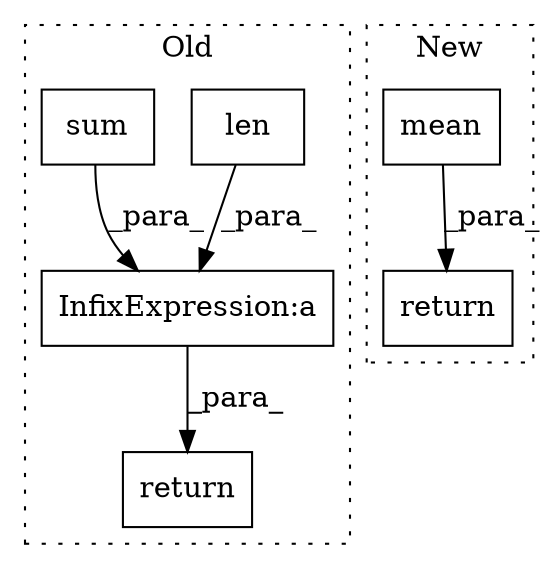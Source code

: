 digraph G {
subgraph cluster0 {
1 [label="len" a="32" s="6970,6991" l="4,1" shape="box"];
3 [label="InfixExpression:a" a="27" s="6967" l="3" shape="box"];
4 [label="return" a="41" s="6829" l="7" shape="box"];
6 [label="sum" a="32" s="6837,6972" l="15,-5" shape="box"];
label = "Old";
style="dotted";
}
subgraph cluster1 {
2 [label="mean" a="32" s="6427,6462" l="5,1" shape="box"];
5 [label="return" a="41" s="6414" l="7" shape="box"];
label = "New";
style="dotted";
}
1 -> 3 [label="_para_"];
2 -> 5 [label="_para_"];
3 -> 4 [label="_para_"];
6 -> 3 [label="_para_"];
}